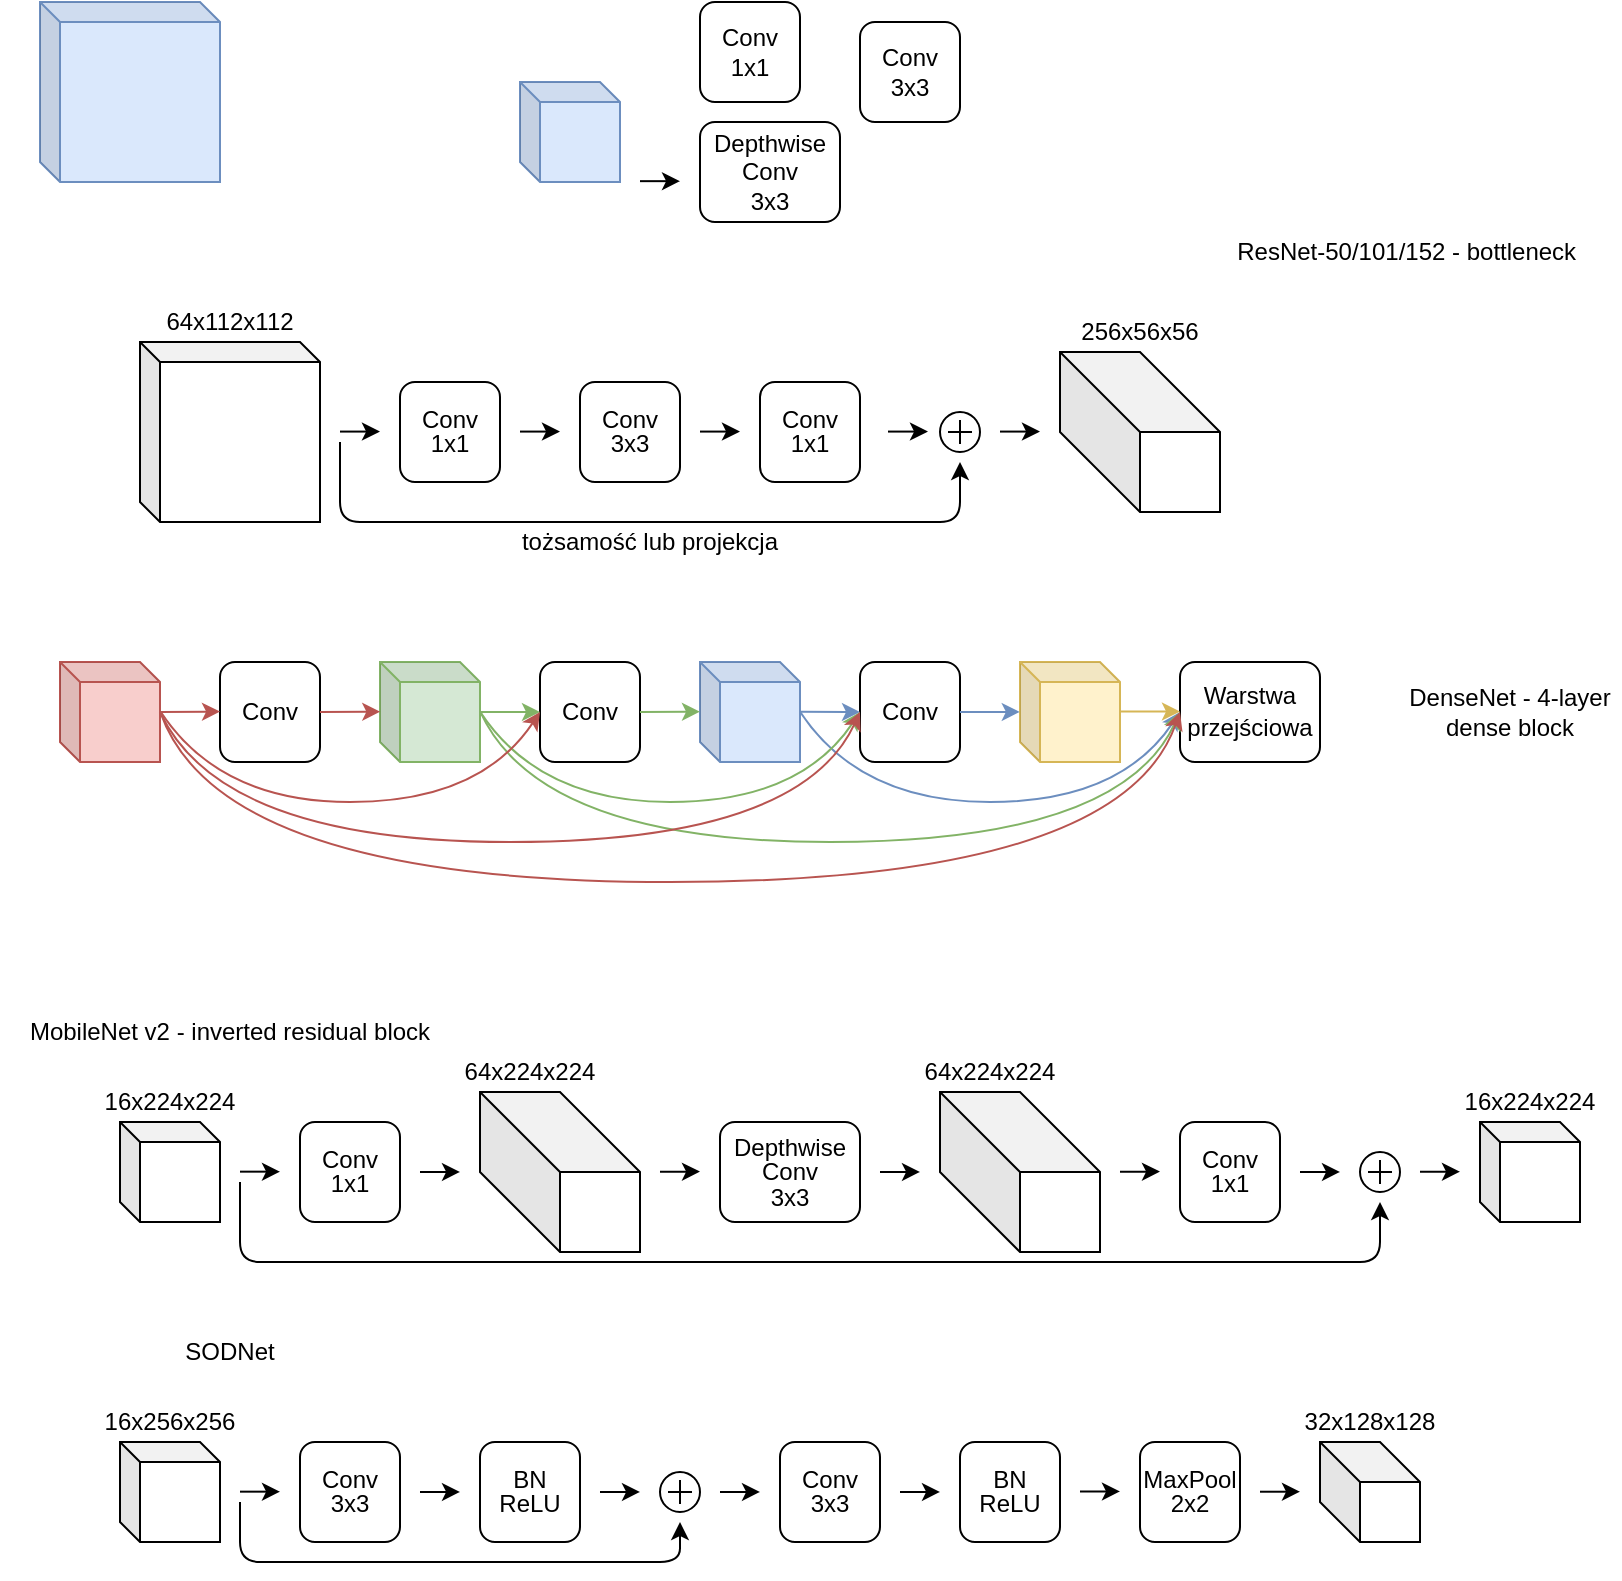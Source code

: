 <mxfile version="22.1.16" type="device">
  <diagram name="Strona-1" id="HDUOyaGQCRLY7hhTfCcC">
    <mxGraphModel dx="841" dy="819" grid="1" gridSize="10" guides="1" tooltips="1" connect="1" arrows="1" fold="1" page="1" pageScale="1" pageWidth="827" pageHeight="1169" math="0" shadow="0">
      <root>
        <mxCell id="0" />
        <mxCell id="1" parent="0" />
        <mxCell id="runT3AyKr49VSdhNjqDn-29" value="" style="shape=cube;whiteSpace=wrap;html=1;boundedLbl=1;backgroundOutline=1;darkOpacity=0.05;darkOpacity2=0.1;size=10;fillColor=#dae8fc;strokeColor=#6c8ebf;" parent="1" vertex="1">
          <mxGeometry x="30" y="30" width="90" height="90" as="geometry" />
        </mxCell>
        <mxCell id="runT3AyKr49VSdhNjqDn-30" value="" style="shape=cube;whiteSpace=wrap;html=1;boundedLbl=1;backgroundOutline=1;darkOpacity=0.05;darkOpacity2=0.1;size=40;" parent="1" vertex="1">
          <mxGeometry x="250" y="575" width="80" height="80" as="geometry" />
        </mxCell>
        <mxCell id="runT3AyKr49VSdhNjqDn-31" value="" style="shape=cube;whiteSpace=wrap;html=1;boundedLbl=1;backgroundOutline=1;darkOpacity=0.05;darkOpacity2=0.1;size=10;fillColor=#dae8fc;strokeColor=#6c8ebf;" parent="1" vertex="1">
          <mxGeometry x="270" y="70" width="50" height="50" as="geometry" />
        </mxCell>
        <mxCell id="runT3AyKr49VSdhNjqDn-32" value="Conv&lt;br&gt;1x1" style="rounded=1;whiteSpace=wrap;html=1;" parent="1" vertex="1">
          <mxGeometry x="360" y="30" width="50" height="50" as="geometry" />
        </mxCell>
        <mxCell id="runT3AyKr49VSdhNjqDn-35" value="Depthwise&lt;br&gt;Conv&lt;br&gt;3x3" style="rounded=1;whiteSpace=wrap;html=1;" parent="1" vertex="1">
          <mxGeometry x="360" y="90" width="70" height="50" as="geometry" />
        </mxCell>
        <mxCell id="runT3AyKr49VSdhNjqDn-36" value="" style="shape=cube;whiteSpace=wrap;html=1;boundedLbl=1;backgroundOutline=1;darkOpacity=0.05;darkOpacity2=0.1;size=10;" parent="1" vertex="1">
          <mxGeometry x="80" y="200" width="90" height="90" as="geometry" />
        </mxCell>
        <mxCell id="runT3AyKr49VSdhNjqDn-37" value="" style="endArrow=classic;html=1;rounded=0;" parent="1" edge="1">
          <mxGeometry width="50" height="50" relative="1" as="geometry">
            <mxPoint x="180" y="244.79" as="sourcePoint" />
            <mxPoint x="200" y="244.79" as="targetPoint" />
          </mxGeometry>
        </mxCell>
        <mxCell id="runT3AyKr49VSdhNjqDn-40" value="" style="endArrow=classic;html=1;rounded=0;" parent="1" edge="1">
          <mxGeometry width="50" height="50" relative="1" as="geometry">
            <mxPoint x="270" y="244.79" as="sourcePoint" />
            <mxPoint x="290" y="244.79" as="targetPoint" />
          </mxGeometry>
        </mxCell>
        <mxCell id="runT3AyKr49VSdhNjqDn-41" value="Conv&lt;br&gt;3x3" style="rounded=1;whiteSpace=wrap;html=1;" parent="1" vertex="1">
          <mxGeometry x="440" y="40" width="50" height="50" as="geometry" />
        </mxCell>
        <mxCell id="runT3AyKr49VSdhNjqDn-43" value="" style="endArrow=classic;html=1;rounded=0;" parent="1" edge="1">
          <mxGeometry width="50" height="50" relative="1" as="geometry">
            <mxPoint x="330" y="119.58" as="sourcePoint" />
            <mxPoint x="350" y="119.58" as="targetPoint" />
          </mxGeometry>
        </mxCell>
        <mxCell id="runT3AyKr49VSdhNjqDn-44" value="" style="endArrow=classic;html=1;rounded=0;" parent="1" edge="1">
          <mxGeometry width="50" height="50" relative="1" as="geometry">
            <mxPoint x="360" y="244.79" as="sourcePoint" />
            <mxPoint x="380" y="244.79" as="targetPoint" />
          </mxGeometry>
        </mxCell>
        <mxCell id="runT3AyKr49VSdhNjqDn-46" value="" style="endArrow=classic;html=1;rounded=0;" parent="1" edge="1">
          <mxGeometry width="50" height="50" relative="1" as="geometry">
            <mxPoint x="454" y="244.79" as="sourcePoint" />
            <mxPoint x="474" y="244.79" as="targetPoint" />
          </mxGeometry>
        </mxCell>
        <mxCell id="runT3AyKr49VSdhNjqDn-47" value="" style="verticalLabelPosition=bottom;shadow=0;dashed=0;align=center;html=1;verticalAlign=top;shape=mxgraph.electrical.abstract.summation_point;" parent="1" vertex="1">
          <mxGeometry x="480" y="235" width="20" height="20" as="geometry" />
        </mxCell>
        <mxCell id="runT3AyKr49VSdhNjqDn-48" value="" style="endArrow=classic;html=1;rounded=0;" parent="1" edge="1">
          <mxGeometry width="50" height="50" relative="1" as="geometry">
            <mxPoint x="510" y="244.79" as="sourcePoint" />
            <mxPoint x="530" y="244.79" as="targetPoint" />
          </mxGeometry>
        </mxCell>
        <mxCell id="runT3AyKr49VSdhNjqDn-49" value="" style="shape=cube;whiteSpace=wrap;html=1;boundedLbl=1;backgroundOutline=1;darkOpacity=0.05;darkOpacity2=0.1;size=40;" parent="1" vertex="1">
          <mxGeometry x="540" y="205" width="80" height="80" as="geometry" />
        </mxCell>
        <mxCell id="runT3AyKr49VSdhNjqDn-50" value="" style="endArrow=classic;html=1;rounded=1;curved=0;" parent="1" edge="1">
          <mxGeometry width="50" height="50" relative="1" as="geometry">
            <mxPoint x="180" y="250" as="sourcePoint" />
            <mxPoint x="490" y="260" as="targetPoint" />
            <Array as="points">
              <mxPoint x="180" y="290" />
              <mxPoint x="490" y="290" />
            </Array>
          </mxGeometry>
        </mxCell>
        <mxCell id="runT3AyKr49VSdhNjqDn-51" value="tożsamość lub projekcja" style="text;html=1;strokeColor=none;fillColor=none;align=center;verticalAlign=middle;whiteSpace=wrap;rounded=0;" parent="1" vertex="1">
          <mxGeometry x="265" y="290" width="140" height="20" as="geometry" />
        </mxCell>
        <mxCell id="runT3AyKr49VSdhNjqDn-52" value="64x112x112" style="text;html=1;strokeColor=none;fillColor=none;align=center;verticalAlign=middle;whiteSpace=wrap;rounded=0;" parent="1" vertex="1">
          <mxGeometry x="90" y="180" width="70" height="20" as="geometry" />
        </mxCell>
        <mxCell id="runT3AyKr49VSdhNjqDn-53" value="256x56x56" style="text;html=1;strokeColor=none;fillColor=none;align=center;verticalAlign=middle;whiteSpace=wrap;rounded=0;" parent="1" vertex="1">
          <mxGeometry x="545" y="185" width="70" height="20" as="geometry" />
        </mxCell>
        <mxCell id="runT3AyKr49VSdhNjqDn-54" value="ResNet-50/101/152 - bottleneck&amp;nbsp;" style="text;html=1;strokeColor=none;fillColor=none;align=center;verticalAlign=middle;whiteSpace=wrap;rounded=0;" parent="1" vertex="1">
          <mxGeometry x="620" y="140" width="190" height="30" as="geometry" />
        </mxCell>
        <mxCell id="runT3AyKr49VSdhNjqDn-55" value="" style="shape=cube;whiteSpace=wrap;html=1;boundedLbl=1;backgroundOutline=1;darkOpacity=0.05;darkOpacity2=0.1;size=10;fillColor=#f8cecc;strokeColor=#b85450;" parent="1" vertex="1">
          <mxGeometry x="40" y="360" width="50" height="50" as="geometry" />
        </mxCell>
        <mxCell id="runT3AyKr49VSdhNjqDn-56" value="DenseNet - 4-layer dense block" style="text;html=1;strokeColor=none;fillColor=none;align=center;verticalAlign=middle;whiteSpace=wrap;rounded=0;" parent="1" vertex="1">
          <mxGeometry x="710" y="370" width="110" height="30" as="geometry" />
        </mxCell>
        <mxCell id="runT3AyKr49VSdhNjqDn-57" value="Conv" style="rounded=1;whiteSpace=wrap;html=1;" parent="1" vertex="1">
          <mxGeometry x="120" y="360" width="50" height="50" as="geometry" />
        </mxCell>
        <mxCell id="runT3AyKr49VSdhNjqDn-58" value="" style="shape=cube;whiteSpace=wrap;html=1;boundedLbl=1;backgroundOutline=1;darkOpacity=0.05;darkOpacity2=0.1;size=10;fillColor=#d5e8d4;strokeColor=#82b366;" parent="1" vertex="1">
          <mxGeometry x="200" y="360" width="50" height="50" as="geometry" />
        </mxCell>
        <mxCell id="runT3AyKr49VSdhNjqDn-59" value="" style="shape=cube;whiteSpace=wrap;html=1;boundedLbl=1;backgroundOutline=1;darkOpacity=0.05;darkOpacity2=0.1;size=10;fillColor=#fff2cc;strokeColor=#d6b656;" parent="1" vertex="1">
          <mxGeometry x="520" y="360" width="50" height="50" as="geometry" />
        </mxCell>
        <mxCell id="runT3AyKr49VSdhNjqDn-60" value="" style="shape=cube;whiteSpace=wrap;html=1;boundedLbl=1;backgroundOutline=1;darkOpacity=0.05;darkOpacity2=0.1;size=10;fillColor=#dae8fc;strokeColor=#6c8ebf;" parent="1" vertex="1">
          <mxGeometry x="360" y="360" width="50" height="50" as="geometry" />
        </mxCell>
        <mxCell id="runT3AyKr49VSdhNjqDn-61" value="Conv" style="rounded=1;whiteSpace=wrap;html=1;" parent="1" vertex="1">
          <mxGeometry x="280" y="360" width="50" height="50" as="geometry" />
        </mxCell>
        <mxCell id="runT3AyKr49VSdhNjqDn-62" value="Conv" style="rounded=1;whiteSpace=wrap;html=1;" parent="1" vertex="1">
          <mxGeometry x="440" y="360" width="50" height="50" as="geometry" />
        </mxCell>
        <mxCell id="runT3AyKr49VSdhNjqDn-63" value="" style="rounded=1;whiteSpace=wrap;html=1;" parent="1" vertex="1">
          <mxGeometry x="600" y="360" width="70" height="50" as="geometry" />
        </mxCell>
        <mxCell id="runT3AyKr49VSdhNjqDn-67" value="" style="endArrow=classic;html=1;rounded=0;exitX=1.002;exitY=0.499;exitDx=0;exitDy=0;exitPerimeter=0;fillColor=#f8cecc;strokeColor=#b85450;" parent="1" source="runT3AyKr49VSdhNjqDn-55" edge="1">
          <mxGeometry width="50" height="50" relative="1" as="geometry">
            <mxPoint x="100" y="384.79" as="sourcePoint" />
            <mxPoint x="120" y="384.79" as="targetPoint" />
          </mxGeometry>
        </mxCell>
        <mxCell id="runT3AyKr49VSdhNjqDn-68" value="" style="endArrow=classic;html=1;rounded=0;exitX=1.009;exitY=0.495;exitDx=0;exitDy=0;exitPerimeter=0;fillColor=#fff2cc;strokeColor=#d6b656;" parent="1" source="runT3AyKr49VSdhNjqDn-59" edge="1">
          <mxGeometry width="50" height="50" relative="1" as="geometry">
            <mxPoint x="580" y="384.79" as="sourcePoint" />
            <mxPoint x="600" y="384.79" as="targetPoint" />
          </mxGeometry>
        </mxCell>
        <mxCell id="runT3AyKr49VSdhNjqDn-71" value="" style="endArrow=classic;html=1;rounded=0;exitX=1;exitY=0.5;exitDx=0;exitDy=0;entryX=-0.002;entryY=0.499;entryDx=0;entryDy=0;entryPerimeter=0;fillColor=#dae8fc;strokeColor=#6c8ebf;" parent="1" source="runT3AyKr49VSdhNjqDn-62" target="runT3AyKr49VSdhNjqDn-59" edge="1">
          <mxGeometry width="50" height="50" relative="1" as="geometry">
            <mxPoint x="500" y="400" as="sourcePoint" />
            <mxPoint x="550" y="350" as="targetPoint" />
          </mxGeometry>
        </mxCell>
        <mxCell id="runT3AyKr49VSdhNjqDn-72" value="" style="endArrow=classic;html=1;rounded=0;exitX=1;exitY=0.497;exitDx=0;exitDy=0;exitPerimeter=0;entryX=0;entryY=0.5;entryDx=0;entryDy=0;fillColor=#dae8fc;strokeColor=#6c8ebf;" parent="1" source="runT3AyKr49VSdhNjqDn-60" target="runT3AyKr49VSdhNjqDn-62" edge="1">
          <mxGeometry width="50" height="50" relative="1" as="geometry">
            <mxPoint x="400" y="400" as="sourcePoint" />
            <mxPoint x="450" y="350" as="targetPoint" />
          </mxGeometry>
        </mxCell>
        <mxCell id="runT3AyKr49VSdhNjqDn-73" value="" style="endArrow=classic;html=1;rounded=0;exitX=1;exitY=0.5;exitDx=0;exitDy=0;entryX=0.003;entryY=0.497;entryDx=0;entryDy=0;entryPerimeter=0;fillColor=#f8cecc;strokeColor=#b85450;" parent="1" source="runT3AyKr49VSdhNjqDn-57" target="runT3AyKr49VSdhNjqDn-58" edge="1">
          <mxGeometry width="50" height="50" relative="1" as="geometry">
            <mxPoint x="240" y="400" as="sourcePoint" />
            <mxPoint x="290" y="350" as="targetPoint" />
          </mxGeometry>
        </mxCell>
        <mxCell id="runT3AyKr49VSdhNjqDn-74" value="" style="endArrow=classic;html=1;rounded=0;entryX=0;entryY=0.5;entryDx=0;entryDy=0;fillColor=#d5e8d4;strokeColor=#82b366;" parent="1" target="runT3AyKr49VSdhNjqDn-61" edge="1">
          <mxGeometry width="50" height="50" relative="1" as="geometry">
            <mxPoint x="250" y="385" as="sourcePoint" />
            <mxPoint x="290" y="350" as="targetPoint" />
          </mxGeometry>
        </mxCell>
        <mxCell id="runT3AyKr49VSdhNjqDn-75" value="" style="endArrow=classic;html=1;rounded=0;exitX=1;exitY=0.5;exitDx=0;exitDy=0;entryX=0;entryY=0.497;entryDx=0;entryDy=0;entryPerimeter=0;fillColor=#d5e8d4;strokeColor=#82b366;" parent="1" source="runT3AyKr49VSdhNjqDn-61" target="runT3AyKr49VSdhNjqDn-60" edge="1">
          <mxGeometry width="50" height="50" relative="1" as="geometry">
            <mxPoint x="240" y="400" as="sourcePoint" />
            <mxPoint x="290" y="350" as="targetPoint" />
          </mxGeometry>
        </mxCell>
        <mxCell id="runT3AyKr49VSdhNjqDn-76" value="" style="endArrow=classic;html=1;rounded=0;exitX=1.003;exitY=0.501;exitDx=0;exitDy=0;exitPerimeter=0;entryX=0;entryY=0.5;entryDx=0;entryDy=0;fillColor=#dae8fc;strokeColor=#6c8ebf;curved=1;" parent="1" source="runT3AyKr49VSdhNjqDn-60" target="runT3AyKr49VSdhNjqDn-63" edge="1">
          <mxGeometry width="50" height="50" relative="1" as="geometry">
            <mxPoint x="450" y="460" as="sourcePoint" />
            <mxPoint x="600" y="430" as="targetPoint" />
            <Array as="points">
              <mxPoint x="440" y="430" />
              <mxPoint x="570" y="430" />
            </Array>
          </mxGeometry>
        </mxCell>
        <mxCell id="runT3AyKr49VSdhNjqDn-77" value="" style="endArrow=classic;html=1;rounded=0;exitX=1.005;exitY=0.504;exitDx=0;exitDy=0;exitPerimeter=0;entryX=0;entryY=0.5;entryDx=0;entryDy=0;fillColor=#d5e8d4;strokeColor=#82b366;curved=1;" parent="1" source="runT3AyKr49VSdhNjqDn-58" target="runT3AyKr49VSdhNjqDn-62" edge="1">
          <mxGeometry width="50" height="50" relative="1" as="geometry">
            <mxPoint x="260" y="390" as="sourcePoint" />
            <mxPoint x="480" y="350" as="targetPoint" />
            <Array as="points">
              <mxPoint x="280" y="430" />
              <mxPoint x="410" y="430" />
            </Array>
          </mxGeometry>
        </mxCell>
        <mxCell id="runT3AyKr49VSdhNjqDn-78" value="" style="endArrow=classic;html=1;rounded=0;exitX=1.003;exitY=0.499;exitDx=0;exitDy=0;exitPerimeter=0;entryX=0;entryY=0.5;entryDx=0;entryDy=0;fillColor=#d5e8d4;strokeColor=#82b366;curved=1;" parent="1" source="runT3AyKr49VSdhNjqDn-58" target="runT3AyKr49VSdhNjqDn-63" edge="1">
          <mxGeometry width="50" height="50" relative="1" as="geometry">
            <mxPoint x="250" y="390" as="sourcePoint" />
            <mxPoint x="380" y="360" as="targetPoint" />
            <Array as="points">
              <mxPoint x="280" y="450" />
              <mxPoint x="570" y="450" />
            </Array>
          </mxGeometry>
        </mxCell>
        <mxCell id="runT3AyKr49VSdhNjqDn-79" value="" style="endArrow=classic;html=1;rounded=0;entryX=0;entryY=0.5;entryDx=0;entryDy=0;fillColor=#f8cecc;strokeColor=#b85450;curved=1;exitX=1.005;exitY=0.496;exitDx=0;exitDy=0;exitPerimeter=0;" parent="1" source="runT3AyKr49VSdhNjqDn-55" target="runT3AyKr49VSdhNjqDn-61" edge="1">
          <mxGeometry width="50" height="50" relative="1" as="geometry">
            <mxPoint x="100" y="390" as="sourcePoint" />
            <mxPoint x="280" y="390" as="targetPoint" />
            <Array as="points">
              <mxPoint x="120" y="430" />
              <mxPoint x="250" y="430" />
            </Array>
          </mxGeometry>
        </mxCell>
        <mxCell id="runT3AyKr49VSdhNjqDn-80" value="" style="endArrow=classic;html=1;rounded=0;exitX=0.998;exitY=0.495;exitDx=0;exitDy=0;exitPerimeter=0;entryX=0;entryY=0.5;entryDx=0;entryDy=0;fillColor=#f8cecc;strokeColor=#b85450;curved=1;" parent="1" source="runT3AyKr49VSdhNjqDn-55" target="runT3AyKr49VSdhNjqDn-62" edge="1">
          <mxGeometry width="50" height="50" relative="1" as="geometry">
            <mxPoint x="90" y="390" as="sourcePoint" />
            <mxPoint x="440" y="390" as="targetPoint" />
            <Array as="points">
              <mxPoint x="120" y="450" />
              <mxPoint x="410" y="450" />
            </Array>
          </mxGeometry>
        </mxCell>
        <mxCell id="runT3AyKr49VSdhNjqDn-81" value="" style="endArrow=classic;html=1;rounded=0;entryX=0;entryY=0.5;entryDx=0;entryDy=0;fillColor=#f8cecc;strokeColor=#b85450;curved=1;exitX=1.005;exitY=0.506;exitDx=0;exitDy=0;exitPerimeter=0;" parent="1" source="runT3AyKr49VSdhNjqDn-55" target="runT3AyKr49VSdhNjqDn-63" edge="1">
          <mxGeometry width="50" height="50" relative="1" as="geometry">
            <mxPoint x="110" y="400" as="sourcePoint" />
            <mxPoint x="520" y="460" as="targetPoint" />
            <Array as="points">
              <mxPoint x="120" y="470" />
              <mxPoint x="570" y="470" />
            </Array>
          </mxGeometry>
        </mxCell>
        <mxCell id="runT3AyKr49VSdhNjqDn-82" value="SODNet" style="text;html=1;strokeColor=none;fillColor=none;align=center;verticalAlign=middle;whiteSpace=wrap;rounded=0;" parent="1" vertex="1">
          <mxGeometry x="10" y="690" width="230" height="30" as="geometry" />
        </mxCell>
        <mxCell id="runT3AyKr49VSdhNjqDn-83" value="" style="shape=cube;whiteSpace=wrap;html=1;boundedLbl=1;backgroundOutline=1;darkOpacity=0.05;darkOpacity2=0.1;size=10;" parent="1" vertex="1">
          <mxGeometry x="70" y="590" width="50" height="50" as="geometry" />
        </mxCell>
        <mxCell id="runT3AyKr49VSdhNjqDn-85" value="" style="rounded=1;whiteSpace=wrap;html=1;" parent="1" vertex="1">
          <mxGeometry x="370" y="590" width="70" height="50" as="geometry" />
        </mxCell>
        <mxCell id="runT3AyKr49VSdhNjqDn-86" value="" style="endArrow=classic;html=1;rounded=0;" parent="1" edge="1">
          <mxGeometry width="50" height="50" relative="1" as="geometry">
            <mxPoint x="130" y="614.83" as="sourcePoint" />
            <mxPoint x="150" y="614.83" as="targetPoint" />
          </mxGeometry>
        </mxCell>
        <mxCell id="runT3AyKr49VSdhNjqDn-87" value="" style="endArrow=classic;html=1;rounded=0;" parent="1" edge="1">
          <mxGeometry width="50" height="50" relative="1" as="geometry">
            <mxPoint x="220" y="615" as="sourcePoint" />
            <mxPoint x="240" y="614.94" as="targetPoint" />
          </mxGeometry>
        </mxCell>
        <mxCell id="runT3AyKr49VSdhNjqDn-88" value="" style="endArrow=classic;html=1;rounded=0;" parent="1" edge="1">
          <mxGeometry width="50" height="50" relative="1" as="geometry">
            <mxPoint x="340" y="614.86" as="sourcePoint" />
            <mxPoint x="360" y="614.8" as="targetPoint" />
          </mxGeometry>
        </mxCell>
        <mxCell id="runT3AyKr49VSdhNjqDn-89" value="" style="shape=cube;whiteSpace=wrap;html=1;boundedLbl=1;backgroundOutline=1;darkOpacity=0.05;darkOpacity2=0.1;size=40;" parent="1" vertex="1">
          <mxGeometry x="480" y="575" width="80" height="80" as="geometry" />
        </mxCell>
        <mxCell id="runT3AyKr49VSdhNjqDn-90" value="" style="endArrow=classic;html=1;rounded=0;" parent="1" edge="1">
          <mxGeometry width="50" height="50" relative="1" as="geometry">
            <mxPoint x="450" y="615" as="sourcePoint" />
            <mxPoint x="470" y="614.94" as="targetPoint" />
          </mxGeometry>
        </mxCell>
        <mxCell id="runT3AyKr49VSdhNjqDn-91" value="" style="endArrow=classic;html=1;rounded=0;" parent="1" edge="1">
          <mxGeometry width="50" height="50" relative="1" as="geometry">
            <mxPoint x="570" y="614.86" as="sourcePoint" />
            <mxPoint x="590" y="614.8" as="targetPoint" />
          </mxGeometry>
        </mxCell>
        <mxCell id="runT3AyKr49VSdhNjqDn-93" value="" style="endArrow=classic;html=1;rounded=0;" parent="1" edge="1">
          <mxGeometry width="50" height="50" relative="1" as="geometry">
            <mxPoint x="660" y="615" as="sourcePoint" />
            <mxPoint x="680" y="614.94" as="targetPoint" />
          </mxGeometry>
        </mxCell>
        <mxCell id="runT3AyKr49VSdhNjqDn-94" value="" style="shape=cube;whiteSpace=wrap;html=1;boundedLbl=1;backgroundOutline=1;darkOpacity=0.05;darkOpacity2=0.1;size=10;" parent="1" vertex="1">
          <mxGeometry x="750" y="590" width="50" height="50" as="geometry" />
        </mxCell>
        <mxCell id="runT3AyKr49VSdhNjqDn-96" value="16x224x224" style="text;html=1;strokeColor=none;fillColor=none;align=center;verticalAlign=middle;whiteSpace=wrap;rounded=0;" parent="1" vertex="1">
          <mxGeometry x="60" y="570" width="70" height="20" as="geometry" />
        </mxCell>
        <mxCell id="runT3AyKr49VSdhNjqDn-97" value="16x224x224" style="text;html=1;strokeColor=none;fillColor=none;align=center;verticalAlign=middle;whiteSpace=wrap;rounded=0;" parent="1" vertex="1">
          <mxGeometry x="740" y="570" width="70" height="20" as="geometry" />
        </mxCell>
        <mxCell id="runT3AyKr49VSdhNjqDn-98" value="64x224x224" style="text;html=1;strokeColor=none;fillColor=none;align=center;verticalAlign=middle;whiteSpace=wrap;rounded=0;" parent="1" vertex="1">
          <mxGeometry x="240" y="555" width="70" height="20" as="geometry" />
        </mxCell>
        <mxCell id="runT3AyKr49VSdhNjqDn-99" value="64x224x224" style="text;html=1;strokeColor=none;fillColor=none;align=center;verticalAlign=middle;whiteSpace=wrap;rounded=0;" parent="1" vertex="1">
          <mxGeometry x="470" y="555" width="70" height="20" as="geometry" />
        </mxCell>
        <mxCell id="runT3AyKr49VSdhNjqDn-100" value="" style="endArrow=classic;html=1;rounded=1;curved=0;" parent="1" edge="1">
          <mxGeometry width="50" height="50" relative="1" as="geometry">
            <mxPoint x="130" y="620" as="sourcePoint" />
            <mxPoint x="700" y="630" as="targetPoint" />
            <Array as="points">
              <mxPoint x="130" y="660" />
              <mxPoint x="700" y="660" />
            </Array>
          </mxGeometry>
        </mxCell>
        <mxCell id="runT3AyKr49VSdhNjqDn-101" value="" style="verticalLabelPosition=bottom;shadow=0;dashed=0;align=center;html=1;verticalAlign=top;shape=mxgraph.electrical.abstract.summation_point;" parent="1" vertex="1">
          <mxGeometry x="690" y="605" width="20" height="20" as="geometry" />
        </mxCell>
        <mxCell id="runT3AyKr49VSdhNjqDn-103" value="" style="endArrow=classic;html=1;rounded=0;" parent="1" edge="1">
          <mxGeometry width="50" height="50" relative="1" as="geometry">
            <mxPoint x="720" y="614.92" as="sourcePoint" />
            <mxPoint x="740" y="614.86" as="targetPoint" />
          </mxGeometry>
        </mxCell>
        <mxCell id="runT3AyKr49VSdhNjqDn-111" value="" style="group" parent="1" vertex="1" connectable="0">
          <mxGeometry x="600" y="590" width="50" height="50" as="geometry" />
        </mxCell>
        <mxCell id="runT3AyKr49VSdhNjqDn-92" value="" style="rounded=1;whiteSpace=wrap;html=1;" parent="runT3AyKr49VSdhNjqDn-111" vertex="1">
          <mxGeometry width="50" height="50" as="geometry" />
        </mxCell>
        <mxCell id="runT3AyKr49VSdhNjqDn-110" value="" style="group" parent="runT3AyKr49VSdhNjqDn-111" vertex="1" connectable="0">
          <mxGeometry y="10" width="50" height="30" as="geometry" />
        </mxCell>
        <mxCell id="runT3AyKr49VSdhNjqDn-105" value="1x1" style="text;html=1;strokeColor=none;fillColor=none;align=center;verticalAlign=middle;whiteSpace=wrap;rounded=0;" parent="runT3AyKr49VSdhNjqDn-110" vertex="1">
          <mxGeometry y="12.857" width="50" height="17.143" as="geometry" />
        </mxCell>
        <mxCell id="runT3AyKr49VSdhNjqDn-104" value="Conv" style="text;html=1;strokeColor=none;fillColor=none;align=center;verticalAlign=middle;whiteSpace=wrap;rounded=0;" parent="runT3AyKr49VSdhNjqDn-110" vertex="1">
          <mxGeometry width="50" height="17.143" as="geometry" />
        </mxCell>
        <mxCell id="runT3AyKr49VSdhNjqDn-112" value="" style="group" parent="1" vertex="1" connectable="0">
          <mxGeometry x="160" y="590" width="50" height="50" as="geometry" />
        </mxCell>
        <mxCell id="runT3AyKr49VSdhNjqDn-113" value="" style="rounded=1;whiteSpace=wrap;html=1;" parent="runT3AyKr49VSdhNjqDn-112" vertex="1">
          <mxGeometry width="50" height="50" as="geometry" />
        </mxCell>
        <mxCell id="runT3AyKr49VSdhNjqDn-114" value="" style="group" parent="runT3AyKr49VSdhNjqDn-112" vertex="1" connectable="0">
          <mxGeometry y="10" width="50" height="30" as="geometry" />
        </mxCell>
        <mxCell id="runT3AyKr49VSdhNjqDn-115" value="1x1" style="text;html=1;strokeColor=none;fillColor=none;align=center;verticalAlign=middle;whiteSpace=wrap;rounded=0;" parent="runT3AyKr49VSdhNjqDn-114" vertex="1">
          <mxGeometry y="12.857" width="50" height="17.143" as="geometry" />
        </mxCell>
        <mxCell id="runT3AyKr49VSdhNjqDn-116" value="Conv" style="text;html=1;strokeColor=none;fillColor=none;align=center;verticalAlign=middle;whiteSpace=wrap;rounded=0;" parent="runT3AyKr49VSdhNjqDn-114" vertex="1">
          <mxGeometry width="50" height="17.143" as="geometry" />
        </mxCell>
        <mxCell id="runT3AyKr49VSdhNjqDn-120" value="" style="group" parent="1" vertex="1" connectable="0">
          <mxGeometry x="370" y="590" width="70" height="50" as="geometry" />
        </mxCell>
        <mxCell id="runT3AyKr49VSdhNjqDn-117" value="Depthwise" style="text;html=1;strokeColor=none;fillColor=none;align=center;verticalAlign=middle;whiteSpace=wrap;rounded=0;" parent="runT3AyKr49VSdhNjqDn-120" vertex="1">
          <mxGeometry width="70" height="25" as="geometry" />
        </mxCell>
        <mxCell id="runT3AyKr49VSdhNjqDn-118" value="Conv" style="text;html=1;strokeColor=none;fillColor=none;align=center;verticalAlign=middle;whiteSpace=wrap;rounded=0;" parent="runT3AyKr49VSdhNjqDn-120" vertex="1">
          <mxGeometry y="12.5" width="70" height="25" as="geometry" />
        </mxCell>
        <mxCell id="runT3AyKr49VSdhNjqDn-119" value="3x3" style="text;html=1;strokeColor=none;fillColor=none;align=center;verticalAlign=middle;whiteSpace=wrap;rounded=0;" parent="runT3AyKr49VSdhNjqDn-120" vertex="1">
          <mxGeometry y="25" width="70" height="25" as="geometry" />
        </mxCell>
        <mxCell id="runT3AyKr49VSdhNjqDn-123" value="" style="group" parent="1" vertex="1" connectable="0">
          <mxGeometry x="600" y="360" width="70" height="50" as="geometry" />
        </mxCell>
        <mxCell id="runT3AyKr49VSdhNjqDn-121" value="Warstwa" style="text;html=1;strokeColor=none;fillColor=none;align=center;verticalAlign=middle;whiteSpace=wrap;rounded=0;" parent="runT3AyKr49VSdhNjqDn-123" vertex="1">
          <mxGeometry width="70" height="33.333" as="geometry" />
        </mxCell>
        <mxCell id="runT3AyKr49VSdhNjqDn-122" value="przejściowa" style="text;html=1;strokeColor=none;fillColor=none;align=center;verticalAlign=middle;whiteSpace=wrap;rounded=0;" parent="runT3AyKr49VSdhNjqDn-123" vertex="1">
          <mxGeometry y="16.667" width="70" height="33.333" as="geometry" />
        </mxCell>
        <mxCell id="runT3AyKr49VSdhNjqDn-124" value="" style="group" parent="1" vertex="1" connectable="0">
          <mxGeometry x="390" y="220" width="50" height="50" as="geometry" />
        </mxCell>
        <mxCell id="runT3AyKr49VSdhNjqDn-125" value="" style="rounded=1;whiteSpace=wrap;html=1;" parent="runT3AyKr49VSdhNjqDn-124" vertex="1">
          <mxGeometry width="50" height="50" as="geometry" />
        </mxCell>
        <mxCell id="runT3AyKr49VSdhNjqDn-126" value="" style="group" parent="runT3AyKr49VSdhNjqDn-124" vertex="1" connectable="0">
          <mxGeometry y="10" width="50" height="30" as="geometry" />
        </mxCell>
        <mxCell id="runT3AyKr49VSdhNjqDn-127" value="1x1" style="text;html=1;strokeColor=none;fillColor=none;align=center;verticalAlign=middle;whiteSpace=wrap;rounded=0;" parent="runT3AyKr49VSdhNjqDn-126" vertex="1">
          <mxGeometry y="12.857" width="50" height="17.143" as="geometry" />
        </mxCell>
        <mxCell id="runT3AyKr49VSdhNjqDn-128" value="Conv" style="text;html=1;strokeColor=none;fillColor=none;align=center;verticalAlign=middle;whiteSpace=wrap;rounded=0;" parent="runT3AyKr49VSdhNjqDn-126" vertex="1">
          <mxGeometry width="50" height="17.143" as="geometry" />
        </mxCell>
        <mxCell id="runT3AyKr49VSdhNjqDn-130" value="" style="group" parent="1" vertex="1" connectable="0">
          <mxGeometry x="300" y="220" width="50" height="50" as="geometry" />
        </mxCell>
        <mxCell id="runT3AyKr49VSdhNjqDn-131" value="" style="rounded=1;whiteSpace=wrap;html=1;" parent="runT3AyKr49VSdhNjqDn-130" vertex="1">
          <mxGeometry width="50" height="50" as="geometry" />
        </mxCell>
        <mxCell id="runT3AyKr49VSdhNjqDn-132" value="" style="group" parent="runT3AyKr49VSdhNjqDn-130" vertex="1" connectable="0">
          <mxGeometry y="10" width="50" height="30" as="geometry" />
        </mxCell>
        <mxCell id="runT3AyKr49VSdhNjqDn-133" value="3x3" style="text;html=1;strokeColor=none;fillColor=none;align=center;verticalAlign=middle;whiteSpace=wrap;rounded=0;" parent="runT3AyKr49VSdhNjqDn-132" vertex="1">
          <mxGeometry y="12.857" width="50" height="17.143" as="geometry" />
        </mxCell>
        <mxCell id="runT3AyKr49VSdhNjqDn-134" value="Conv" style="text;html=1;strokeColor=none;fillColor=none;align=center;verticalAlign=middle;whiteSpace=wrap;rounded=0;" parent="runT3AyKr49VSdhNjqDn-132" vertex="1">
          <mxGeometry width="50" height="17.143" as="geometry" />
        </mxCell>
        <mxCell id="runT3AyKr49VSdhNjqDn-135" value="" style="group" parent="1" vertex="1" connectable="0">
          <mxGeometry x="210" y="220" width="50" height="50" as="geometry" />
        </mxCell>
        <mxCell id="runT3AyKr49VSdhNjqDn-136" value="" style="rounded=1;whiteSpace=wrap;html=1;" parent="runT3AyKr49VSdhNjqDn-135" vertex="1">
          <mxGeometry width="50" height="50" as="geometry" />
        </mxCell>
        <mxCell id="runT3AyKr49VSdhNjqDn-137" value="" style="group" parent="runT3AyKr49VSdhNjqDn-135" vertex="1" connectable="0">
          <mxGeometry y="10" width="50" height="30" as="geometry" />
        </mxCell>
        <mxCell id="runT3AyKr49VSdhNjqDn-138" value="1x1" style="text;html=1;strokeColor=none;fillColor=none;align=center;verticalAlign=middle;whiteSpace=wrap;rounded=0;" parent="runT3AyKr49VSdhNjqDn-137" vertex="1">
          <mxGeometry y="12.857" width="50" height="17.143" as="geometry" />
        </mxCell>
        <mxCell id="runT3AyKr49VSdhNjqDn-139" value="Conv" style="text;html=1;strokeColor=none;fillColor=none;align=center;verticalAlign=middle;whiteSpace=wrap;rounded=0;" parent="runT3AyKr49VSdhNjqDn-137" vertex="1">
          <mxGeometry width="50" height="17.143" as="geometry" />
        </mxCell>
        <mxCell id="ynXU6TOS3hzHKZeXR8SU-1" value="MobileNet v2 - inverted residual block" style="text;html=1;strokeColor=none;fillColor=none;align=center;verticalAlign=middle;whiteSpace=wrap;rounded=0;" vertex="1" parent="1">
          <mxGeometry x="10" y="530" width="230" height="30" as="geometry" />
        </mxCell>
        <mxCell id="ynXU6TOS3hzHKZeXR8SU-2" value="" style="shape=cube;whiteSpace=wrap;html=1;boundedLbl=1;backgroundOutline=1;darkOpacity=0.05;darkOpacity2=0.1;size=10;" vertex="1" parent="1">
          <mxGeometry x="70" y="750" width="50" height="50" as="geometry" />
        </mxCell>
        <mxCell id="ynXU6TOS3hzHKZeXR8SU-3" value="" style="endArrow=classic;html=1;rounded=0;" edge="1" parent="1">
          <mxGeometry width="50" height="50" relative="1" as="geometry">
            <mxPoint x="130" y="774.83" as="sourcePoint" />
            <mxPoint x="150" y="774.83" as="targetPoint" />
          </mxGeometry>
        </mxCell>
        <mxCell id="ynXU6TOS3hzHKZeXR8SU-4" value="" style="endArrow=classic;html=1;rounded=0;" edge="1" parent="1">
          <mxGeometry width="50" height="50" relative="1" as="geometry">
            <mxPoint x="220" y="775" as="sourcePoint" />
            <mxPoint x="240" y="774.94" as="targetPoint" />
          </mxGeometry>
        </mxCell>
        <mxCell id="ynXU6TOS3hzHKZeXR8SU-5" value="16x256x256" style="text;html=1;strokeColor=none;fillColor=none;align=center;verticalAlign=middle;whiteSpace=wrap;rounded=0;" vertex="1" parent="1">
          <mxGeometry x="45" y="730" width="100" height="20" as="geometry" />
        </mxCell>
        <mxCell id="ynXU6TOS3hzHKZeXR8SU-6" value="" style="group" vertex="1" connectable="0" parent="1">
          <mxGeometry x="160" y="750" width="50" height="50" as="geometry" />
        </mxCell>
        <mxCell id="ynXU6TOS3hzHKZeXR8SU-7" value="" style="rounded=1;whiteSpace=wrap;html=1;" vertex="1" parent="ynXU6TOS3hzHKZeXR8SU-6">
          <mxGeometry width="50" height="50" as="geometry" />
        </mxCell>
        <mxCell id="ynXU6TOS3hzHKZeXR8SU-8" value="" style="group" vertex="1" connectable="0" parent="ynXU6TOS3hzHKZeXR8SU-6">
          <mxGeometry y="10" width="50" height="30" as="geometry" />
        </mxCell>
        <mxCell id="ynXU6TOS3hzHKZeXR8SU-9" value="3x3" style="text;html=1;strokeColor=none;fillColor=none;align=center;verticalAlign=middle;whiteSpace=wrap;rounded=0;" vertex="1" parent="ynXU6TOS3hzHKZeXR8SU-8">
          <mxGeometry y="12.857" width="50" height="17.143" as="geometry" />
        </mxCell>
        <mxCell id="ynXU6TOS3hzHKZeXR8SU-10" value="Conv" style="text;html=1;strokeColor=none;fillColor=none;align=center;verticalAlign=middle;whiteSpace=wrap;rounded=0;" vertex="1" parent="ynXU6TOS3hzHKZeXR8SU-8">
          <mxGeometry width="50" height="17.143" as="geometry" />
        </mxCell>
        <mxCell id="ynXU6TOS3hzHKZeXR8SU-12" value="" style="group" vertex="1" connectable="0" parent="1">
          <mxGeometry x="250" y="750" width="50" height="50" as="geometry" />
        </mxCell>
        <mxCell id="ynXU6TOS3hzHKZeXR8SU-13" value="" style="rounded=1;whiteSpace=wrap;html=1;" vertex="1" parent="ynXU6TOS3hzHKZeXR8SU-12">
          <mxGeometry width="50" height="50" as="geometry" />
        </mxCell>
        <mxCell id="ynXU6TOS3hzHKZeXR8SU-14" value="" style="group" vertex="1" connectable="0" parent="ynXU6TOS3hzHKZeXR8SU-12">
          <mxGeometry y="10" width="50" height="30" as="geometry" />
        </mxCell>
        <mxCell id="ynXU6TOS3hzHKZeXR8SU-15" value="ReLU" style="text;html=1;strokeColor=none;fillColor=none;align=center;verticalAlign=middle;whiteSpace=wrap;rounded=0;" vertex="1" parent="ynXU6TOS3hzHKZeXR8SU-14">
          <mxGeometry y="12.857" width="50" height="17.143" as="geometry" />
        </mxCell>
        <mxCell id="ynXU6TOS3hzHKZeXR8SU-16" value="BN" style="text;html=1;strokeColor=none;fillColor=none;align=center;verticalAlign=middle;whiteSpace=wrap;rounded=0;" vertex="1" parent="ynXU6TOS3hzHKZeXR8SU-14">
          <mxGeometry width="50" height="17.143" as="geometry" />
        </mxCell>
        <mxCell id="ynXU6TOS3hzHKZeXR8SU-17" value="" style="endArrow=classic;html=1;rounded=0;" edge="1" parent="1">
          <mxGeometry width="50" height="50" relative="1" as="geometry">
            <mxPoint x="310" y="775" as="sourcePoint" />
            <mxPoint x="330" y="774.94" as="targetPoint" />
          </mxGeometry>
        </mxCell>
        <mxCell id="ynXU6TOS3hzHKZeXR8SU-18" value="" style="verticalLabelPosition=bottom;shadow=0;dashed=0;align=center;html=1;verticalAlign=top;shape=mxgraph.electrical.abstract.summation_point;" vertex="1" parent="1">
          <mxGeometry x="340" y="765" width="20" height="20" as="geometry" />
        </mxCell>
        <mxCell id="ynXU6TOS3hzHKZeXR8SU-19" value="" style="endArrow=classic;html=1;rounded=0;" edge="1" parent="1">
          <mxGeometry width="50" height="50" relative="1" as="geometry">
            <mxPoint x="550" y="774.77" as="sourcePoint" />
            <mxPoint x="570" y="774.71" as="targetPoint" />
          </mxGeometry>
        </mxCell>
        <mxCell id="ynXU6TOS3hzHKZeXR8SU-20" value="" style="endArrow=classic;html=1;rounded=1;curved=0;" edge="1" parent="1">
          <mxGeometry width="50" height="50" relative="1" as="geometry">
            <mxPoint x="130" y="780" as="sourcePoint" />
            <mxPoint x="350" y="790" as="targetPoint" />
            <Array as="points">
              <mxPoint x="130" y="810" />
              <mxPoint x="240" y="810" />
              <mxPoint x="350" y="810" />
            </Array>
          </mxGeometry>
        </mxCell>
        <mxCell id="ynXU6TOS3hzHKZeXR8SU-34" value="" style="endArrow=classic;html=1;rounded=0;" edge="1" parent="1">
          <mxGeometry width="50" height="50" relative="1" as="geometry">
            <mxPoint x="460" y="775" as="sourcePoint" />
            <mxPoint x="480" y="774.94" as="targetPoint" />
          </mxGeometry>
        </mxCell>
        <mxCell id="ynXU6TOS3hzHKZeXR8SU-35" value="" style="group" vertex="1" connectable="0" parent="1">
          <mxGeometry x="400" y="750" width="50" height="50" as="geometry" />
        </mxCell>
        <mxCell id="ynXU6TOS3hzHKZeXR8SU-36" value="" style="rounded=1;whiteSpace=wrap;html=1;" vertex="1" parent="ynXU6TOS3hzHKZeXR8SU-35">
          <mxGeometry width="50" height="50" as="geometry" />
        </mxCell>
        <mxCell id="ynXU6TOS3hzHKZeXR8SU-37" value="" style="group" vertex="1" connectable="0" parent="ynXU6TOS3hzHKZeXR8SU-35">
          <mxGeometry y="10" width="50" height="30" as="geometry" />
        </mxCell>
        <mxCell id="ynXU6TOS3hzHKZeXR8SU-38" value="3x3" style="text;html=1;strokeColor=none;fillColor=none;align=center;verticalAlign=middle;whiteSpace=wrap;rounded=0;" vertex="1" parent="ynXU6TOS3hzHKZeXR8SU-37">
          <mxGeometry y="12.857" width="50" height="17.143" as="geometry" />
        </mxCell>
        <mxCell id="ynXU6TOS3hzHKZeXR8SU-39" value="Conv" style="text;html=1;strokeColor=none;fillColor=none;align=center;verticalAlign=middle;whiteSpace=wrap;rounded=0;" vertex="1" parent="ynXU6TOS3hzHKZeXR8SU-37">
          <mxGeometry width="50" height="17.143" as="geometry" />
        </mxCell>
        <mxCell id="ynXU6TOS3hzHKZeXR8SU-40" value="" style="group" vertex="1" connectable="0" parent="1">
          <mxGeometry x="490" y="750" width="50" height="50" as="geometry" />
        </mxCell>
        <mxCell id="ynXU6TOS3hzHKZeXR8SU-41" value="" style="rounded=1;whiteSpace=wrap;html=1;" vertex="1" parent="ynXU6TOS3hzHKZeXR8SU-40">
          <mxGeometry width="50" height="50" as="geometry" />
        </mxCell>
        <mxCell id="ynXU6TOS3hzHKZeXR8SU-42" value="" style="group" vertex="1" connectable="0" parent="ynXU6TOS3hzHKZeXR8SU-40">
          <mxGeometry y="10" width="50" height="30" as="geometry" />
        </mxCell>
        <mxCell id="ynXU6TOS3hzHKZeXR8SU-43" value="ReLU" style="text;html=1;strokeColor=none;fillColor=none;align=center;verticalAlign=middle;whiteSpace=wrap;rounded=0;" vertex="1" parent="ynXU6TOS3hzHKZeXR8SU-42">
          <mxGeometry y="12.857" width="50" height="17.143" as="geometry" />
        </mxCell>
        <mxCell id="ynXU6TOS3hzHKZeXR8SU-44" value="BN" style="text;html=1;strokeColor=none;fillColor=none;align=center;verticalAlign=middle;whiteSpace=wrap;rounded=0;" vertex="1" parent="ynXU6TOS3hzHKZeXR8SU-42">
          <mxGeometry width="50" height="17.143" as="geometry" />
        </mxCell>
        <mxCell id="ynXU6TOS3hzHKZeXR8SU-45" value="" style="endArrow=classic;html=1;rounded=0;" edge="1" parent="1">
          <mxGeometry width="50" height="50" relative="1" as="geometry">
            <mxPoint x="370" y="775" as="sourcePoint" />
            <mxPoint x="390" y="774.94" as="targetPoint" />
          </mxGeometry>
        </mxCell>
        <mxCell id="ynXU6TOS3hzHKZeXR8SU-49" value="" style="group" vertex="1" connectable="0" parent="1">
          <mxGeometry x="580" y="750" width="70" height="50" as="geometry" />
        </mxCell>
        <mxCell id="ynXU6TOS3hzHKZeXR8SU-50" value="" style="rounded=1;whiteSpace=wrap;html=1;" vertex="1" parent="ynXU6TOS3hzHKZeXR8SU-49">
          <mxGeometry width="50" height="50" as="geometry" />
        </mxCell>
        <mxCell id="ynXU6TOS3hzHKZeXR8SU-51" value="" style="group" vertex="1" connectable="0" parent="ynXU6TOS3hzHKZeXR8SU-49">
          <mxGeometry y="10" width="70" height="30" as="geometry" />
        </mxCell>
        <mxCell id="ynXU6TOS3hzHKZeXR8SU-52" value="2x2" style="text;html=1;strokeColor=none;fillColor=none;align=center;verticalAlign=middle;whiteSpace=wrap;rounded=0;" vertex="1" parent="ynXU6TOS3hzHKZeXR8SU-51">
          <mxGeometry y="12.857" width="50" height="17.143" as="geometry" />
        </mxCell>
        <mxCell id="ynXU6TOS3hzHKZeXR8SU-53" value="MaxPool" style="text;html=1;strokeColor=none;fillColor=none;align=center;verticalAlign=middle;whiteSpace=wrap;rounded=0;" vertex="1" parent="ynXU6TOS3hzHKZeXR8SU-51">
          <mxGeometry x="-10" width="70" height="17.14" as="geometry" />
        </mxCell>
        <mxCell id="ynXU6TOS3hzHKZeXR8SU-55" value="" style="shape=cube;whiteSpace=wrap;html=1;boundedLbl=1;backgroundOutline=1;darkOpacity=0.05;darkOpacity2=0.1;size=20;" vertex="1" parent="1">
          <mxGeometry x="670" y="750" width="50" height="50" as="geometry" />
        </mxCell>
        <mxCell id="ynXU6TOS3hzHKZeXR8SU-56" value="" style="endArrow=classic;html=1;rounded=0;" edge="1" parent="1">
          <mxGeometry width="50" height="50" relative="1" as="geometry">
            <mxPoint x="640" y="774.86" as="sourcePoint" />
            <mxPoint x="660" y="774.86" as="targetPoint" />
          </mxGeometry>
        </mxCell>
        <mxCell id="ynXU6TOS3hzHKZeXR8SU-57" value="32x128x128" style="text;html=1;strokeColor=none;fillColor=none;align=center;verticalAlign=middle;whiteSpace=wrap;rounded=0;" vertex="1" parent="1">
          <mxGeometry x="645" y="730" width="100" height="20" as="geometry" />
        </mxCell>
      </root>
    </mxGraphModel>
  </diagram>
</mxfile>
